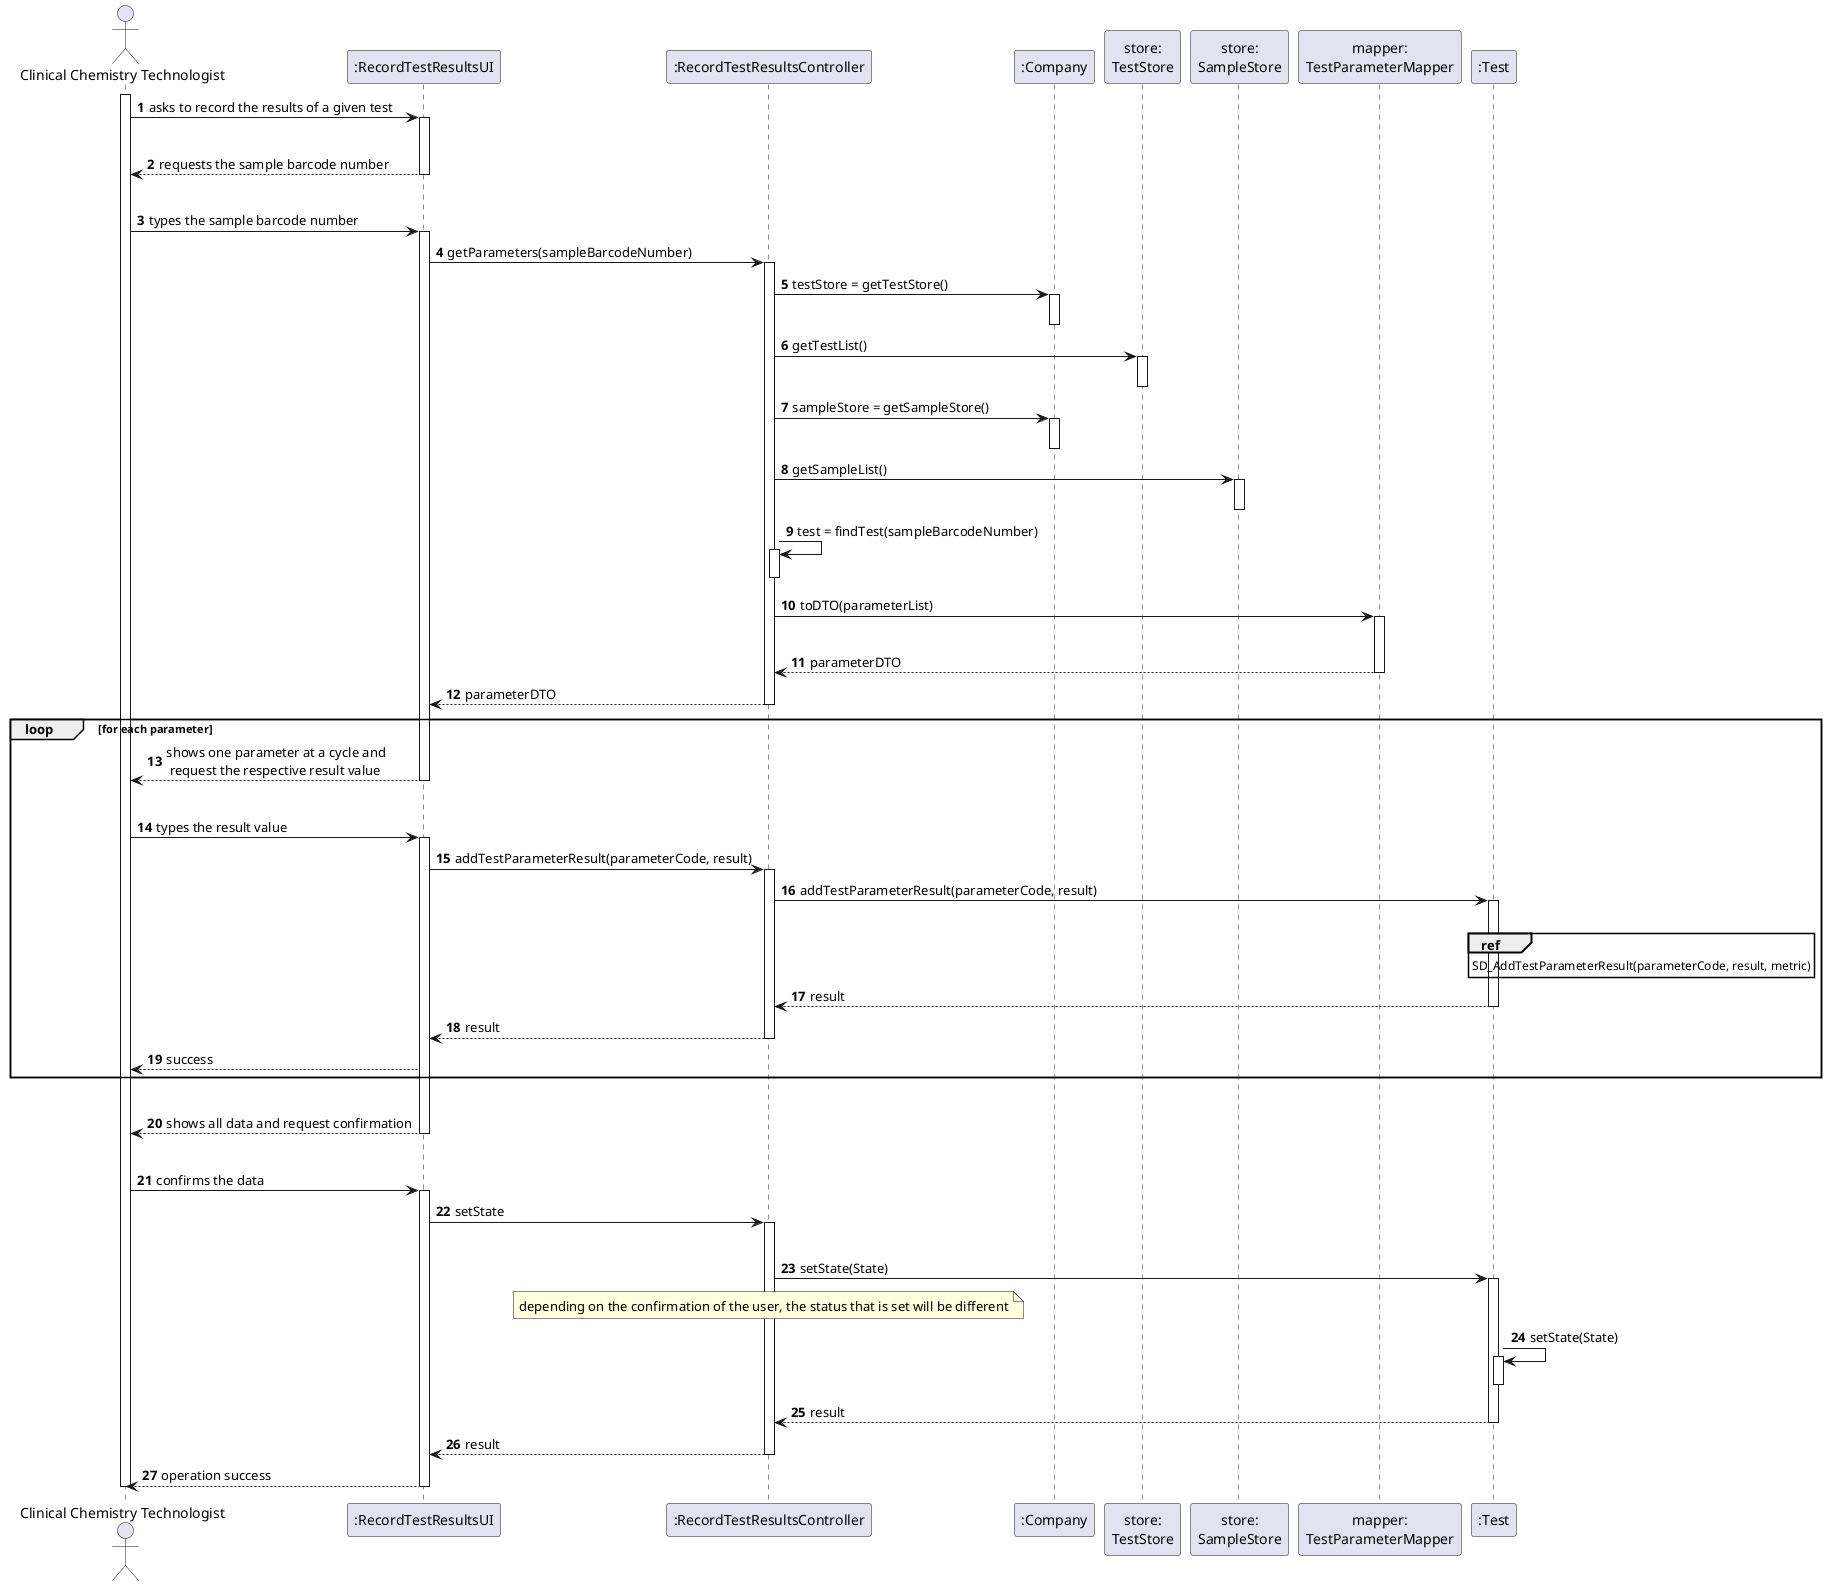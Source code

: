 @startuml
autonumber
'hide footbox
actor "Clinical Chemistry Technologist" as CCT

participant ":RecordTestResultsUI" as UI
participant ":RecordTestResultsController" as RTRC
participant ":Company" as CPN
participant "store:\nTestStore" as TS
participant "store:\nSampleStore" as SS
participant "mapper:\nTestParameterMapper" as TPM
participant ":Test" as TEST


activate CCT
CCT -> UI : asks to record the results of a given test
activate UI
|||
UI --> CCT : requests the sample barcode number
deactivate UI

|||
CCT -> UI : types the sample barcode number
activate UI
UI -> RTRC : getParameters(sampleBarcodeNumber)
activate RTRC

RTRC -> CPN : testStore = getTestStore()
activate CPN
deactivate CPN

RTRC -> TS : getTestList()
activate TS
deactivate TS

RTRC -> CPN : sampleStore = getSampleStore()
activate CPN
deactivate CPN

RTRC -> SS : getSampleList()
activate SS
deactivate SS

RTRC -> RTRC : test = findTest(sampleBarcodeNumber)
activate RTRC
deactivate RTRC

RTRC -> TPM : toDTO(parameterList)
activate TPM
|||
TPM --> RTRC : parameterDTO
deactivate TPM
RTRC --> UI : parameterDTO
deactivate RTRC

loop for each parameter
    UI --> CCT : shows one parameter at a cycle and \n request the respective result value
    deactivate UI
    |||

    CCT -> UI : types the result value
    activate UI
    UI -> RTRC : addTestParameterResult(parameterCode, result)
    activate RTRC

    RTRC -> TEST : addTestParameterResult(parameterCode, result)
    activate TEST
    |||
    ref over TEST : SD_AddTestParameterResult(parameterCode, result, metric)

    TEST --> RTRC : result
    deactivate TEST

    RTRC --> UI : result
    deactivate RTRC
    UI --> CCT : success
end
|||
UI --> CCT : shows all data and request confirmation
deactivate UI
|||
CCT -> UI : confirms the data
activate UI
UI -> RTRC : setState
activate RTRC

|||
RTRC -> TEST : setState(State)
note over RTRC : depending on the confirmation of the user, the status that is set will be different
activate TEST
TEST -> TEST : setState(State)
activate TEST
deactivate TEST
TEST --> RTRC : result
deactivate TEST
RTRC --> UI : result
deactivate RTRC
UI --> CCT : operation success
deactivate UI
deactivate CCT

@enduml